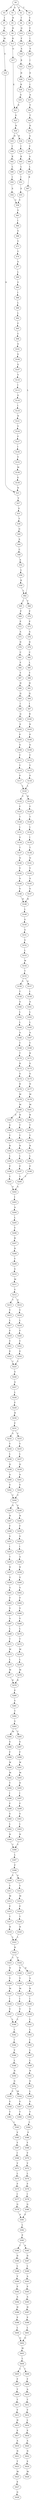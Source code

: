 strict digraph  {
	S0 -> S1 [ label = A ];
	S0 -> S2 [ label = C ];
	S0 -> S3 [ label = F ];
	S0 -> S4 [ label = T ];
	S1 -> S5 [ label = R ];
	S2 -> S6 [ label = T ];
	S3 -> S7 [ label = I ];
	S4 -> S8 [ label = V ];
	S5 -> S9 [ label = H ];
	S6 -> S10 [ label = Q ];
	S7 -> S11 [ label = V ];
	S8 -> S12 [ label = F ];
	S9 -> S13 [ label = R ];
	S10 -> S14 [ label = F ];
	S11 -> S15 [ label = M ];
	S12 -> S16 [ label = I ];
	S13 -> S17 [ label = G ];
	S14 -> S18 [ label = A ];
	S15 -> S19 [ label = E ];
	S16 -> S20 [ label = V ];
	S17 -> S21 [ label = E ];
	S18 -> S22 [ label = R ];
	S19 -> S23 [ label = N ];
	S20 -> S24 [ label = I ];
	S21 -> S25 [ label = S ];
	S22 -> S26 [ label = H ];
	S23 -> S27 [ label = V ];
	S24 -> S28 [ label = E ];
	S25 -> S29 [ label = N ];
	S26 -> S30 [ label = R ];
	S27 -> S31 [ label = S ];
	S28 -> S32 [ label = I ];
	S29 -> S33 [ label = H ];
	S29 -> S34 [ label = R ];
	S30 -> S35 [ label = G ];
	S31 -> S36 [ label = T ];
	S32 -> S37 [ label = A ];
	S33 -> S38 [ label = I ];
	S34 -> S39 [ label = I ];
	S35 -> S21 [ label = E ];
	S36 -> S40 [ label = G ];
	S37 -> S41 [ label = T ];
	S38 -> S42 [ label = K ];
	S39 -> S43 [ label = K ];
	S40 -> S44 [ label = A ];
	S41 -> S45 [ label = T ];
	S42 -> S46 [ label = L ];
	S43 -> S47 [ label = L ];
	S44 -> S48 [ label = C ];
	S45 -> S49 [ label = D ];
	S46 -> S50 [ label = I ];
	S47 -> S51 [ label = I ];
	S48 -> S52 [ label = A ];
	S49 -> S53 [ label = A ];
	S50 -> S54 [ label = S ];
	S51 -> S55 [ label = S ];
	S52 -> S56 [ label = L ];
	S53 -> S57 [ label = C ];
	S54 -> S58 [ label = C ];
	S55 -> S58 [ label = C ];
	S56 -> S59 [ label = K ];
	S57 -> S60 [ label = A ];
	S58 -> S61 [ label = V ];
	S59 -> S62 [ label = L ];
	S60 -> S63 [ label = L ];
	S61 -> S64 [ label = I ];
	S62 -> S65 [ label = I ];
	S62 -> S66 [ label = V ];
	S63 -> S67 [ label = K ];
	S64 -> S68 [ label = S ];
	S65 -> S69 [ label = P ];
	S66 -> S70 [ label = P ];
	S67 -> S62 [ label = L ];
	S68 -> S71 [ label = V ];
	S69 -> S72 [ label = P ];
	S70 -> S73 [ label = P ];
	S71 -> S74 [ label = Y ];
	S72 -> S75 [ label = A ];
	S73 -> S76 [ label = A ];
	S74 -> S77 [ label = S ];
	S75 -> S78 [ label = D ];
	S76 -> S79 [ label = D ];
	S77 -> S80 [ label = L ];
	S78 -> S81 [ label = C ];
	S79 -> S82 [ label = C ];
	S80 -> S83 [ label = V ];
	S81 -> S84 [ label = F ];
	S82 -> S85 [ label = L ];
	S83 -> S86 [ label = I ];
	S84 -> S87 [ label = Y ];
	S85 -> S88 [ label = Y ];
	S86 -> S89 [ label = L ];
	S87 -> S90 [ label = H ];
	S88 -> S91 [ label = H ];
	S89 -> S92 [ label = L ];
	S90 -> S93 [ label = Q ];
	S91 -> S94 [ label = Q ];
	S92 -> S95 [ label = F ];
	S93 -> S96 [ label = I ];
	S94 -> S97 [ label = I ];
	S95 -> S98 [ label = C ];
	S96 -> S99 [ label = Q ];
	S97 -> S100 [ label = R ];
	S98 -> S101 [ label = G ];
	S99 -> S102 [ label = S ];
	S100 -> S103 [ label = N ];
	S101 -> S104 [ label = S ];
	S102 -> S105 [ label = P ];
	S103 -> S106 [ label = P ];
	S104 -> S107 [ label = G ];
	S105 -> S108 [ label = G ];
	S106 -> S109 [ label = G ];
	S107 -> S110 [ label = V ];
	S108 -> S111 [ label = C ];
	S109 -> S112 [ label = C ];
	S110 -> S113 [ label = I ];
	S111 -> S114 [ label = Y ];
	S112 -> S115 [ label = Y ];
	S113 -> S116 [ label = G ];
	S114 -> S117 [ label = P ];
	S115 -> S118 [ label = P ];
	S116 -> S119 [ label = I ];
	S117 -> S120 [ label = L ];
	S118 -> S120 [ label = L ];
	S119 -> S121 [ label = N ];
	S120 -> S122 [ label = C ];
	S120 -> S123 [ label = H ];
	S121 -> S124 [ label = V ];
	S122 -> S125 [ label = F ];
	S123 -> S126 [ label = F ];
	S124 -> S127 [ label = F ];
	S125 -> S128 [ label = T ];
	S126 -> S129 [ label = T ];
	S127 -> S130 [ label = I ];
	S128 -> S131 [ label = L ];
	S129 -> S132 [ label = L ];
	S130 -> S133 [ label = V ];
	S131 -> S134 [ label = S ];
	S132 -> S135 [ label = I ];
	S133 -> S136 [ label = M ];
	S134 -> S137 [ label = T ];
	S135 -> S138 [ label = T ];
	S136 -> S139 [ label = E ];
	S137 -> S140 [ label = Q ];
	S138 -> S141 [ label = Q ];
	S139 -> S23 [ label = N ];
	S140 -> S142 [ label = V ];
	S141 -> S143 [ label = V ];
	S142 -> S144 [ label = A ];
	S143 -> S145 [ label = A ];
	S144 -> S146 [ label = S ];
	S145 -> S147 [ label = S ];
	S146 -> S148 [ label = H ];
	S147 -> S148 [ label = H ];
	S148 -> S149 [ label = L ];
	S149 -> S150 [ label = S ];
	S150 -> S151 [ label = G ];
	S151 -> S152 [ label = S ];
	S152 -> S153 [ label = L ];
	S153 -> S154 [ label = W ];
	S154 -> S155 [ label = T ];
	S155 -> S156 [ label = S ];
	S155 -> S157 [ label = G ];
	S156 -> S158 [ label = T ];
	S157 -> S159 [ label = I ];
	S158 -> S160 [ label = A ];
	S159 -> S161 [ label = A ];
	S160 -> S162 [ label = L ];
	S161 -> S163 [ label = L ];
	S162 -> S164 [ label = L ];
	S163 -> S165 [ label = L ];
	S164 -> S166 [ label = A ];
	S165 -> S167 [ label = A ];
	S166 -> S168 [ label = C ];
	S167 -> S169 [ label = C ];
	S168 -> S170 [ label = T ];
	S169 -> S171 [ label = R ];
	S170 -> S172 [ label = R ];
	S171 -> S173 [ label = S ];
	S172 -> S174 [ label = G ];
	S173 -> S175 [ label = G ];
	S174 -> S176 [ label = R ];
	S175 -> S177 [ label = N ];
	S176 -> S178 [ label = M ];
	S177 -> S179 [ label = M ];
	S178 -> S180 [ label = M ];
	S179 -> S181 [ label = M ];
	S180 -> S182 [ label = N ];
	S180 -> S183 [ label = S ];
	S181 -> S184 [ label = R ];
	S182 -> S185 [ label = T ];
	S183 -> S186 [ label = S ];
	S184 -> S187 [ label = T ];
	S185 -> S188 [ label = Y ];
	S186 -> S189 [ label = Y ];
	S187 -> S190 [ label = Y ];
	S188 -> S191 [ label = R ];
	S189 -> S192 [ label = R ];
	S190 -> S193 [ label = R ];
	S191 -> S194 [ label = L ];
	S192 -> S195 [ label = L ];
	S193 -> S196 [ label = L ];
	S194 -> S197 [ label = P ];
	S195 -> S198 [ label = P ];
	S196 -> S199 [ label = P ];
	S197 -> S200 [ label = Y ];
	S198 -> S201 [ label = Y ];
	S199 -> S200 [ label = Y ];
	S200 -> S202 [ label = S ];
	S201 -> S202 [ label = S ];
	S202 -> S203 [ label = I ];
	S203 -> S204 [ label = A ];
	S204 -> S205 [ label = L ];
	S205 -> S206 [ label = Y ];
	S206 -> S207 [ label = R ];
	S207 -> S208 [ label = D ];
	S208 -> S209 [ label = Y ];
	S209 -> S210 [ label = S ];
	S210 -> S211 [ label = M ];
	S211 -> S212 [ label = V ];
	S212 -> S213 [ label = T ];
	S212 -> S214 [ label = A ];
	S213 -> S215 [ label = Y ];
	S214 -> S216 [ label = Y ];
	S215 -> S217 [ label = L ];
	S216 -> S218 [ label = L ];
	S217 -> S219 [ label = F ];
	S218 -> S220 [ label = F ];
	S219 -> S221 [ label = C ];
	S220 -> S222 [ label = C ];
	S221 -> S223 [ label = E ];
	S222 -> S224 [ label = E ];
	S223 -> S225 [ label = T ];
	S224 -> S225 [ label = T ];
	S225 -> S226 [ label = S ];
	S226 -> S227 [ label = G ];
	S227 -> S228 [ label = L ];
	S228 -> S229 [ label = F ];
	S229 -> S230 [ label = H ];
	S230 -> S231 [ label = F ];
	S231 -> S232 [ label = S ];
	S231 -> S233 [ label = F ];
	S232 -> S234 [ label = Y ];
	S233 -> S235 [ label = Y ];
	S234 -> S236 [ label = L ];
	S235 -> S237 [ label = L ];
	S236 -> S238 [ label = Q ];
	S237 -> S239 [ label = Q ];
	S238 -> S240 [ label = A ];
	S239 -> S241 [ label = A ];
	S240 -> S242 [ label = V ];
	S241 -> S243 [ label = V ];
	S242 -> S244 [ label = C ];
	S243 -> S244 [ label = C ];
	S244 -> S245 [ label = G ];
	S244 -> S246 [ label = S ];
	S245 -> S247 [ label = H ];
	S246 -> S248 [ label = H ];
	S247 -> S249 [ label = F ];
	S248 -> S250 [ label = F ];
	S249 -> S251 [ label = S ];
	S250 -> S252 [ label = S ];
	S251 -> S253 [ label = I ];
	S252 -> S254 [ label = I ];
	S253 -> S255 [ label = T ];
	S254 -> S256 [ label = A ];
	S255 -> S257 [ label = R ];
	S256 -> S258 [ label = R ];
	S257 -> S259 [ label = G ];
	S258 -> S260 [ label = G ];
	S259 -> S261 [ label = G ];
	S260 -> S262 [ label = S ];
	S261 -> S263 [ label = P ];
	S262 -> S264 [ label = P ];
	S263 -> S265 [ label = S ];
	S264 -> S266 [ label = S ];
	S265 -> S267 [ label = A ];
	S266 -> S268 [ label = V ];
	S267 -> S269 [ label = L ];
	S268 -> S270 [ label = L ];
	S269 -> S271 [ label = T ];
	S270 -> S272 [ label = T ];
	S271 -> S273 [ label = M ];
	S272 -> S274 [ label = M ];
	S273 -> S275 [ label = L ];
	S274 -> S276 [ label = L ];
	S275 -> S277 [ label = M ];
	S276 -> S278 [ label = M ];
	S277 -> S279 [ label = K ];
	S278 -> S279 [ label = K ];
	S279 -> S280 [ label = P ];
	S280 -> S281 [ label = V ];
	S281 -> S282 [ label = T ];
	S282 -> S283 [ label = V ];
	S283 -> S284 [ label = M ];
	S283 -> S285 [ label = T ];
	S284 -> S286 [ label = S ];
	S285 -> S287 [ label = S ];
	S286 -> S288 [ label = F ];
	S287 -> S289 [ label = F ];
	S288 -> S290 [ label = W ];
	S289 -> S291 [ label = W ];
	S290 -> S292 [ label = M ];
	S291 -> S293 [ label = M ];
	S292 -> S294 [ label = Y ];
	S293 -> S295 [ label = D ];
	S294 -> S296 [ label = I ];
	S295 -> S297 [ label = I ];
	S296 -> S298 [ label = F ];
	S297 -> S299 [ label = F ];
	S298 -> S300 [ label = S ];
	S299 -> S301 [ label = S ];
	S300 -> S302 [ label = L ];
	S301 -> S303 [ label = L ];
	S302 -> S304 [ label = N ];
	S303 -> S305 [ label = N ];
	S304 -> S306 [ label = T ];
	S305 -> S306 [ label = T ];
	S306 -> S307 [ label = L ];
	S307 -> S308 [ label = F ];
	S308 -> S309 [ label = Y ];
	S308 -> S310 [ label = S ];
	S309 -> S311 [ label = Y ];
	S310 -> S312 [ label = Y ];
	S311 -> S313 [ label = M ];
	S312 -> S314 [ label = M ];
	S313 -> S315 [ label = P ];
	S314 -> S316 [ label = P ];
	S315 -> S317 [ label = T ];
	S316 -> S318 [ label = T ];
	S317 -> S319 [ label = H ];
	S318 -> S320 [ label = H ];
	S319 -> S321 [ label = L ];
	S320 -> S321 [ label = L ];
	S321 -> S322 [ label = H ];
	S322 -> S323 [ label = C ];
	S322 -> S324 [ label = S ];
	S323 -> S325 [ label = N ];
	S324 -> S326 [ label = N ];
	S324 -> S327 [ label = D ];
	S325 -> S328 [ label = V ];
	S326 -> S329 [ label = V ];
	S327 -> S330 [ label = A ];
	S328 -> S331 [ label = M ];
	S329 -> S332 [ label = M ];
	S330 -> S333 [ label = R ];
	S331 -> S334 [ label = I ];
	S332 -> S335 [ label = I ];
	S333 -> S336 [ label = I ];
	S334 -> S337 [ label = V ];
	S335 -> S338 [ label = V ];
	S336 -> S339 [ label = V ];
	S337 -> S340 [ label = L ];
	S338 -> S340 [ label = L ];
	S339 -> S341 [ label = L ];
	S340 -> S342 [ label = L ];
	S341 -> S343 [ label = L ];
	S342 -> S344 [ label = I ];
	S343 -> S345 [ label = I ];
	S344 -> S346 [ label = V ];
	S345 -> S347 [ label = L ];
	S346 -> S348 [ label = L ];
	S347 -> S349 [ label = L ];
	S348 -> S350 [ label = N ];
	S349 -> S351 [ label = N ];
	S350 -> S352 [ label = G ];
	S351 -> S353 [ label = G ];
	S352 -> S354 [ label = M ];
	S352 -> S355 [ label = V ];
	S353 -> S356 [ label = L ];
	S354 -> S357 [ label = V ];
	S355 -> S358 [ label = V ];
	S356 -> S359 [ label = V ];
	S357 -> S360 [ label = T ];
	S358 -> S361 [ label = T ];
	S359 -> S362 [ label = T ];
	S361 -> S363 [ label = L ];
	S362 -> S364 [ label = L ];
	S363 -> S365 [ label = V ];
	S364 -> S366 [ label = V ];
	S365 -> S367 [ label = Y ];
	S366 -> S368 [ label = Y ];
	S367 -> S369 [ label = I ];
	S368 -> S370 [ label = V ];
	S369 -> S371 [ label = V ];
	S370 -> S372 [ label = V ];
	S371 -> S373 [ label = L ];
	S372 -> S374 [ label = L ];
	S373 -> S375 [ label = F ];
	S374 -> S376 [ label = F ];
	S375 -> S377 [ label = I ];
	S376 -> S378 [ label = I ];
	S377 -> S379 [ label = G ];
	S378 -> S380 [ label = G ];
	S379 -> S381 [ label = F ];
	S380 -> S381 [ label = F ];
	S381 -> S382 [ label = L ];
	S382 -> S383 [ label = P ];
	S383 -> S384 [ label = I ];
	S383 -> S385 [ label = A ];
	S384 -> S386 [ label = D ];
	S385 -> S387 [ label = D ];
	S386 -> S388 [ label = L ];
	S387 -> S389 [ label = L ];
	S388 -> S390 [ label = V ];
	S389 -> S391 [ label = A ];
	S390 -> S392 [ label = P ];
	S391 -> S393 [ label = P ];
	S392 -> S394 [ label = A ];
	S393 -> S395 [ label = A ];
	S394 -> S396 [ label = H ];
	S395 -> S397 [ label = H ];
	S396 -> S398 [ label = P ];
	S397 -> S399 [ label = P ];
	S398 -> S400 [ label = L ];
	S399 -> S401 [ label = L ];
	S400 -> S402 [ label = G ];
	S401 -> S402 [ label = G ];
	S402 -> S403 [ label = M ];
	S403 -> S404 [ label = L ];
	S404 -> S405 [ label = L ];
	S404 -> S406 [ label = I ];
	S405 -> S407 [ label = F ];
	S406 -> S408 [ label = F ];
	S407 -> S409 [ label = T ];
	S408 -> S410 [ label = A ];
	S409 -> S411 [ label = T ];
	S410 -> S412 [ label = T ];
	S411 -> S413 [ label = V ];
	S412 -> S414 [ label = V ];
	S413 -> S415 [ label = H ];
	S414 -> S416 [ label = L ];
	S415 -> S417 [ label = S ];
	S416 -> S418 [ label = S ];
	S417 -> S419 [ label = A ];
	S418 -> S420 [ label = A ];
	S419 -> S421 [ label = N ];
	S420 -> S422 [ label = N ];
	S421 -> S423 [ label = T ];
	S422 -> S424 [ label = S ];
	S423 -> S425 [ label = M ];
	S424 -> S426 [ label = M ];
	S425 -> S427 [ label = E ];
	S427 -> S428 [ label = G ];
}
